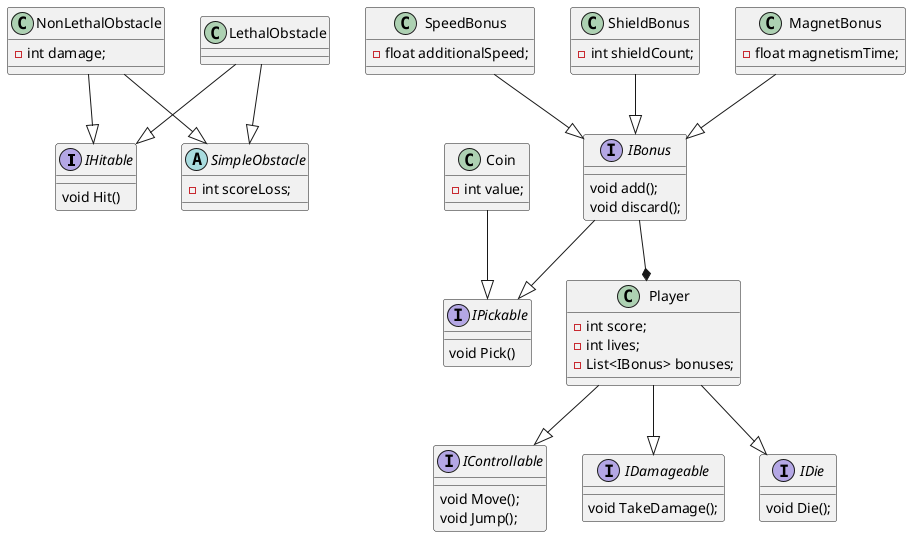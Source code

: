 @startuml class-diagram
    interface IHitable {
        void Hit()
    }

    interface IPickable {
        void Pick()
    }
    
    interface IControllable {
        void Move();
        void Jump();
    }

    interface IDamageable {
        void TakeDamage();
    }

    interface IBonus {
        void add(); 
        void discard();
    }

    interface IDie {
        void Die();
    }

    class Player {
        - int score;
        - int lives;
        - List<IBonus> bonuses; 
    }

    class Coin {
        - int value;
    }

    abstract SimpleObstacle {
        - int scoreLoss;
    }

    class NonLethalObstacle {
        - int damage; 
    }

    class LethalObstacle {

    }

    class SpeedBonus {
        - float additionalSpeed; 
    }

    class ShieldBonus {
        - int shieldCount; 
    }

    class MagnetBonus {
        - float magnetismTime;
    }

    class LethalObstacle {

    }


    LethalObstacle --|> SimpleObstacle
    NonLethalObstacle --|> SimpleObstacle
    NonLethalObstacle --|> IHitable
    IBonus --|> IPickable
    LethalObstacle --|> IHitable
    SpeedBonus --|> IBonus
    ShieldBonus --|> IBonus
    MagnetBonus --|> IBonus
    Coin --|> IPickable 
    Player --|> IControllable
    Player --|> IDamageable
    IBonus --* Player
    Player --|> IDie
@enduml